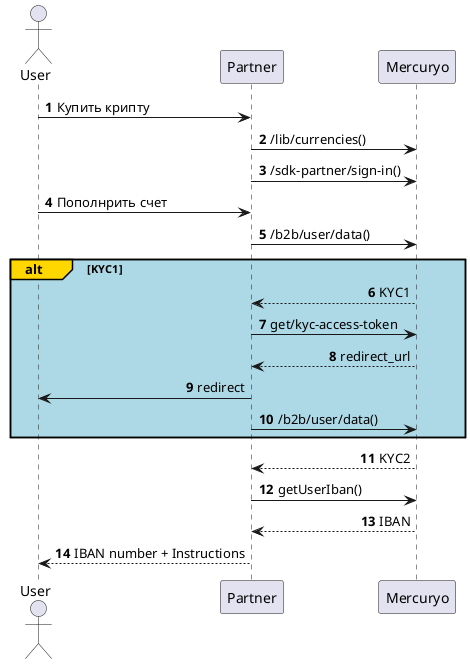 @startuml
' This UML source uses PlantUML format.
' https://plantuml.com/sequence-diagram for syntax details.
' Optional styles

skinparam shadowing false
skinparam SequenceMessageAlign direction

autonumber

actor User as user
participant "Partner" as part
participant "Mercuryo" as merc

user -> part: Купить крипту
part -> merc: /lib/currencies()
part -> merc: /sdk-partner/sign-in()
user -> part: Пополнрить счет
part -> merc: /b2b/user/data()
alt#gold #lightblue KYC1
merc --> part: KYC1
part -> merc: get/kyc-access-token
merc --> part: redirect_url
part -> user: redirect
part -> merc: /b2b/user/data()
end
merc --> part: KYC2
part -> merc: getUserIban()
merc --> part: IBAN
part --> user: IBAN number + Instructions

@enduml
